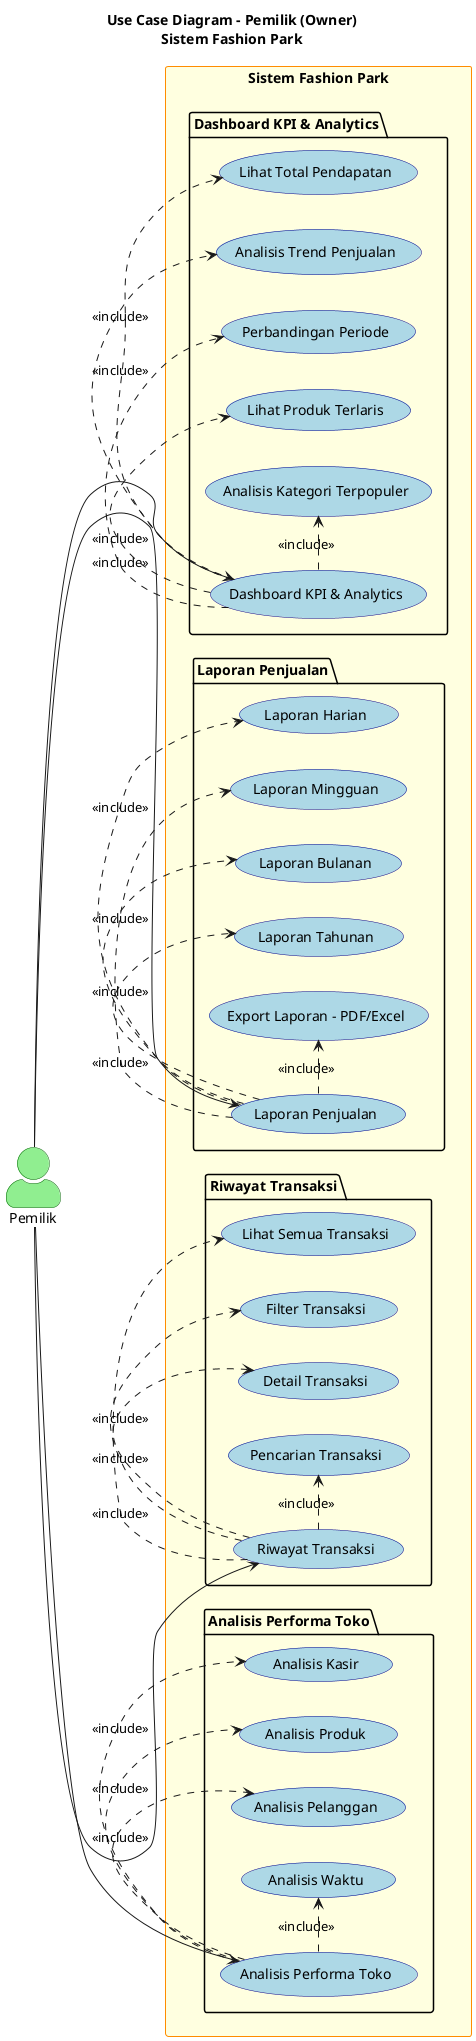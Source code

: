@startuml
left to right direction
skinparam actorStyle awesome
skinparam usecase {
  BackgroundColor LightBlue
  BorderColor DarkBlue
  FontColor Black
}
skinparam rectangle {
  BackgroundColor LightYellow
  BorderColor DarkOrange
}
skinparam actor {
  BackgroundColor LightGreen
  BorderColor DarkGreen
}

actor "Pemilik" as Owner

rectangle "Sistem Fashion Park" {
  
  package "Dashboard KPI & Analytics" {
    usecase "Dashboard KPI & Analytics" as KPI
    usecase "Lihat Total Pendapatan" as KPI_Total
    usecase "Analisis Trend Penjualan" as KPI_Trend
    usecase "Perbandingan Periode" as KPI_Compare
    usecase "Lihat Produk Terlaris" as KPI_TopProducts
    usecase "Analisis Kategori Terpopuler" as KPI_TopCategories
  }

  package "Laporan Penjualan" {
    usecase "Laporan Penjualan" as Report
    usecase "Laporan Harian" as Report_Daily
    usecase "Laporan Mingguan" as Report_Weekly
    usecase "Laporan Bulanan" as Report_Monthly
    usecase "Laporan Tahunan" as Report_Yearly
    usecase "Export Laporan - PDF/Excel" as Report_Export
  }

  package "Riwayat Transaksi" {
    usecase "Riwayat Transaksi" as History
    usecase "Lihat Semua Transaksi" as H_All
    usecase "Filter Transaksi" as H_Filter
    usecase "Detail Transaksi" as H_Detail
    usecase "Pencarian Transaksi" as H_Search
  }

  package "Analisis Performa Toko" {
    usecase "Analisis Performa Toko" as Perf
    usecase "Analisis Kasir" as Perf_Cashier
    usecase "Analisis Produk" as Perf_Product
    usecase "Analisis Pelanggan" as Perf_Customer
    usecase "Analisis Waktu" as Perf_Time
  }

  ' KPI Relationships
  KPI .> KPI_Total : <<include>>
  KPI .> KPI_Trend : <<include>>
  KPI .> KPI_Compare : <<include>>
  KPI .> KPI_TopProducts : <<include>>
  KPI .> KPI_TopCategories : <<include>>

  ' Report Relationships
  Report .> Report_Daily : <<include>>
  Report .> Report_Weekly : <<include>>
  Report .> Report_Monthly : <<include>>
  Report .> Report_Yearly : <<include>>
  Report .> Report_Export : <<include>>

  ' History Relationships
  History .> H_All : <<include>>
  History .> H_Filter : <<include>>
  History .> H_Detail : <<include>>
  History .> H_Search : <<include>>

  ' Performance Relationships
  Perf .> Perf_Cashier : <<include>>
  Perf .> Perf_Product : <<include>>
  Perf .> Perf_Customer : <<include>>
  Perf .> Perf_Time : <<include>>
}

' Main Actor Connections
Owner --> KPI
Owner --> Report
Owner --> History
Owner --> Perf

title "Use Case Diagram - Pemilik (Owner)\nSistem Fashion Park"
@enduml
